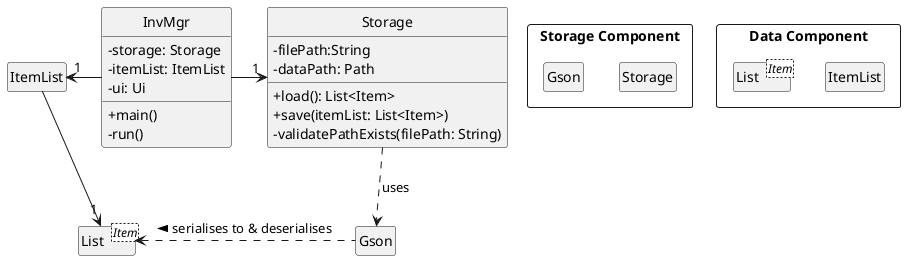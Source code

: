 @startuml
hide circle
skinparam classAttributeIconSize 0
hide empty members
hide empty attributes

package "Storage Component" <<Rectangle>> {
    class Storage
    class Gson
}

package "Data Component" <<Rectangle>> {
    class ItemList
    class List<Item>
}

class InvMgr {
    - storage: Storage
    - itemList: ItemList
    - ui: Ui
    + main()
    - run()
}

class Storage {
    - filePath:String
    - dataPath: Path
    + load(): List<Item>
    + save(itemList: List<Item>)
    - validatePathExists(filePath: String)
}

class Gson {

}

class ItemList {

}


class List<Item> {

}

InvMgr -right-> "1" Storage
InvMgr -left-> "1" ItemList

Storage -[dashed]right-> Gson: uses

Gson -[dashed]left-> List: serialises to & deserialises >

ItemList --> "1" List
@enduml